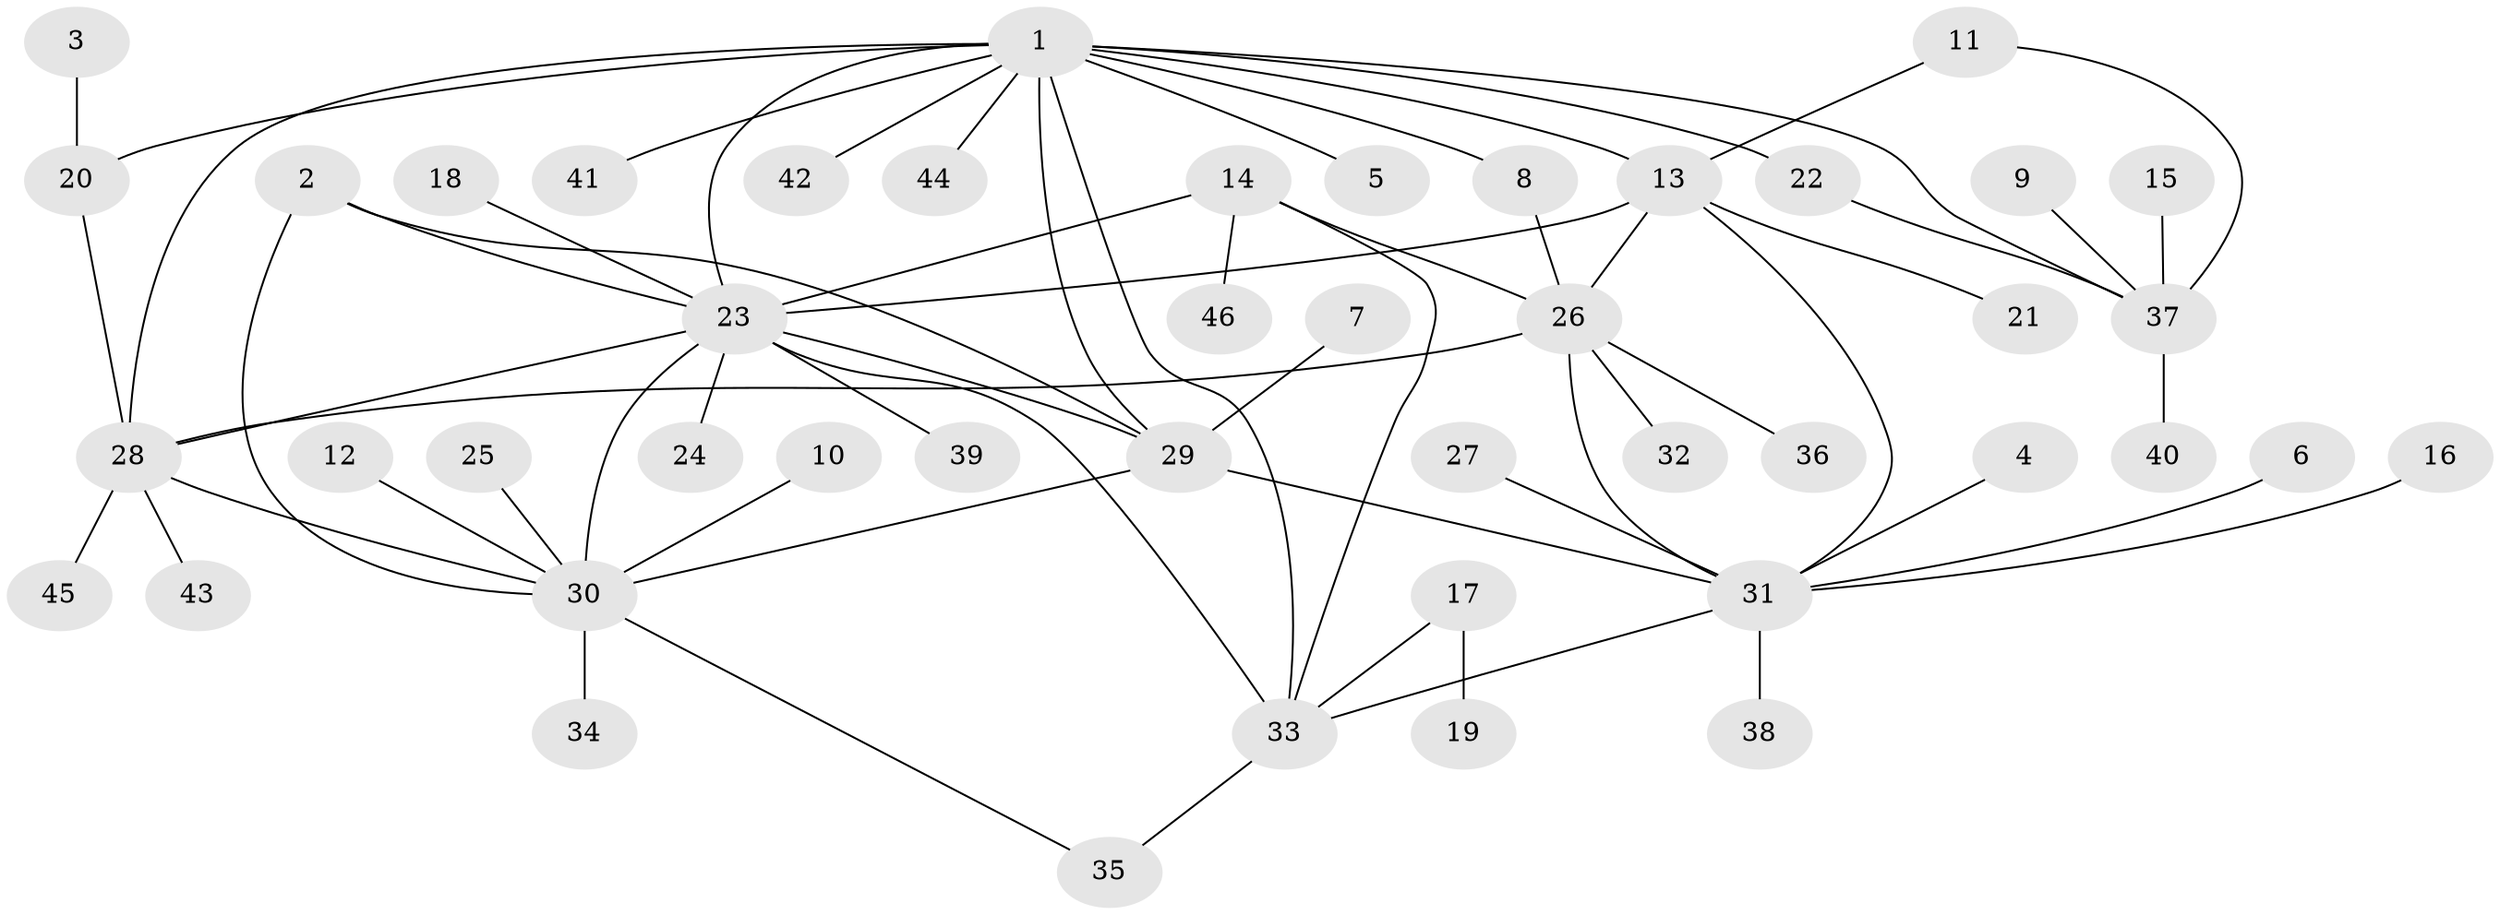 // original degree distribution, {7: 0.03296703296703297, 6: 0.054945054945054944, 5: 0.03296703296703297, 10: 0.01098901098901099, 4: 0.02197802197802198, 9: 0.02197802197802198, 8: 0.03296703296703297, 11: 0.01098901098901099, 3: 0.10989010989010989, 1: 0.5604395604395604, 2: 0.10989010989010989}
// Generated by graph-tools (version 1.1) at 2025/26/03/09/25 03:26:36]
// undirected, 46 vertices, 64 edges
graph export_dot {
graph [start="1"]
  node [color=gray90,style=filled];
  1;
  2;
  3;
  4;
  5;
  6;
  7;
  8;
  9;
  10;
  11;
  12;
  13;
  14;
  15;
  16;
  17;
  18;
  19;
  20;
  21;
  22;
  23;
  24;
  25;
  26;
  27;
  28;
  29;
  30;
  31;
  32;
  33;
  34;
  35;
  36;
  37;
  38;
  39;
  40;
  41;
  42;
  43;
  44;
  45;
  46;
  1 -- 5 [weight=1.0];
  1 -- 8 [weight=1.0];
  1 -- 13 [weight=1.0];
  1 -- 20 [weight=2.0];
  1 -- 22 [weight=2.0];
  1 -- 23 [weight=1.0];
  1 -- 28 [weight=2.0];
  1 -- 29 [weight=1.0];
  1 -- 33 [weight=1.0];
  1 -- 37 [weight=2.0];
  1 -- 41 [weight=1.0];
  1 -- 42 [weight=1.0];
  1 -- 44 [weight=1.0];
  2 -- 23 [weight=1.0];
  2 -- 29 [weight=1.0];
  2 -- 30 [weight=1.0];
  3 -- 20 [weight=1.0];
  4 -- 31 [weight=1.0];
  6 -- 31 [weight=1.0];
  7 -- 29 [weight=1.0];
  8 -- 26 [weight=1.0];
  9 -- 37 [weight=1.0];
  10 -- 30 [weight=1.0];
  11 -- 13 [weight=1.0];
  11 -- 37 [weight=1.0];
  12 -- 30 [weight=1.0];
  13 -- 21 [weight=1.0];
  13 -- 23 [weight=1.0];
  13 -- 26 [weight=1.0];
  13 -- 31 [weight=2.0];
  14 -- 23 [weight=1.0];
  14 -- 26 [weight=1.0];
  14 -- 33 [weight=2.0];
  14 -- 46 [weight=1.0];
  15 -- 37 [weight=1.0];
  16 -- 31 [weight=1.0];
  17 -- 19 [weight=1.0];
  17 -- 33 [weight=1.0];
  18 -- 23 [weight=1.0];
  20 -- 28 [weight=1.0];
  22 -- 37 [weight=1.0];
  23 -- 24 [weight=1.0];
  23 -- 28 [weight=1.0];
  23 -- 29 [weight=1.0];
  23 -- 30 [weight=2.0];
  23 -- 33 [weight=3.0];
  23 -- 39 [weight=1.0];
  25 -- 30 [weight=1.0];
  26 -- 28 [weight=1.0];
  26 -- 31 [weight=2.0];
  26 -- 32 [weight=1.0];
  26 -- 36 [weight=1.0];
  27 -- 31 [weight=1.0];
  28 -- 30 [weight=1.0];
  28 -- 43 [weight=1.0];
  28 -- 45 [weight=1.0];
  29 -- 30 [weight=1.0];
  29 -- 31 [weight=1.0];
  30 -- 34 [weight=1.0];
  30 -- 35 [weight=1.0];
  31 -- 33 [weight=1.0];
  31 -- 38 [weight=1.0];
  33 -- 35 [weight=1.0];
  37 -- 40 [weight=1.0];
}
